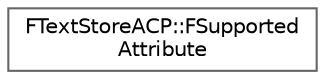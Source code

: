 digraph "Graphical Class Hierarchy"
{
 // INTERACTIVE_SVG=YES
 // LATEX_PDF_SIZE
  bgcolor="transparent";
  edge [fontname=Helvetica,fontsize=10,labelfontname=Helvetica,labelfontsize=10];
  node [fontname=Helvetica,fontsize=10,shape=box,height=0.2,width=0.4];
  rankdir="LR";
  Node0 [id="Node000000",label="FTextStoreACP::FSupported\lAttribute",height=0.2,width=0.4,color="grey40", fillcolor="white", style="filled",URL="$d2/d82/structFTextStoreACP_1_1FSupportedAttribute.html",tooltip=" "];
}
